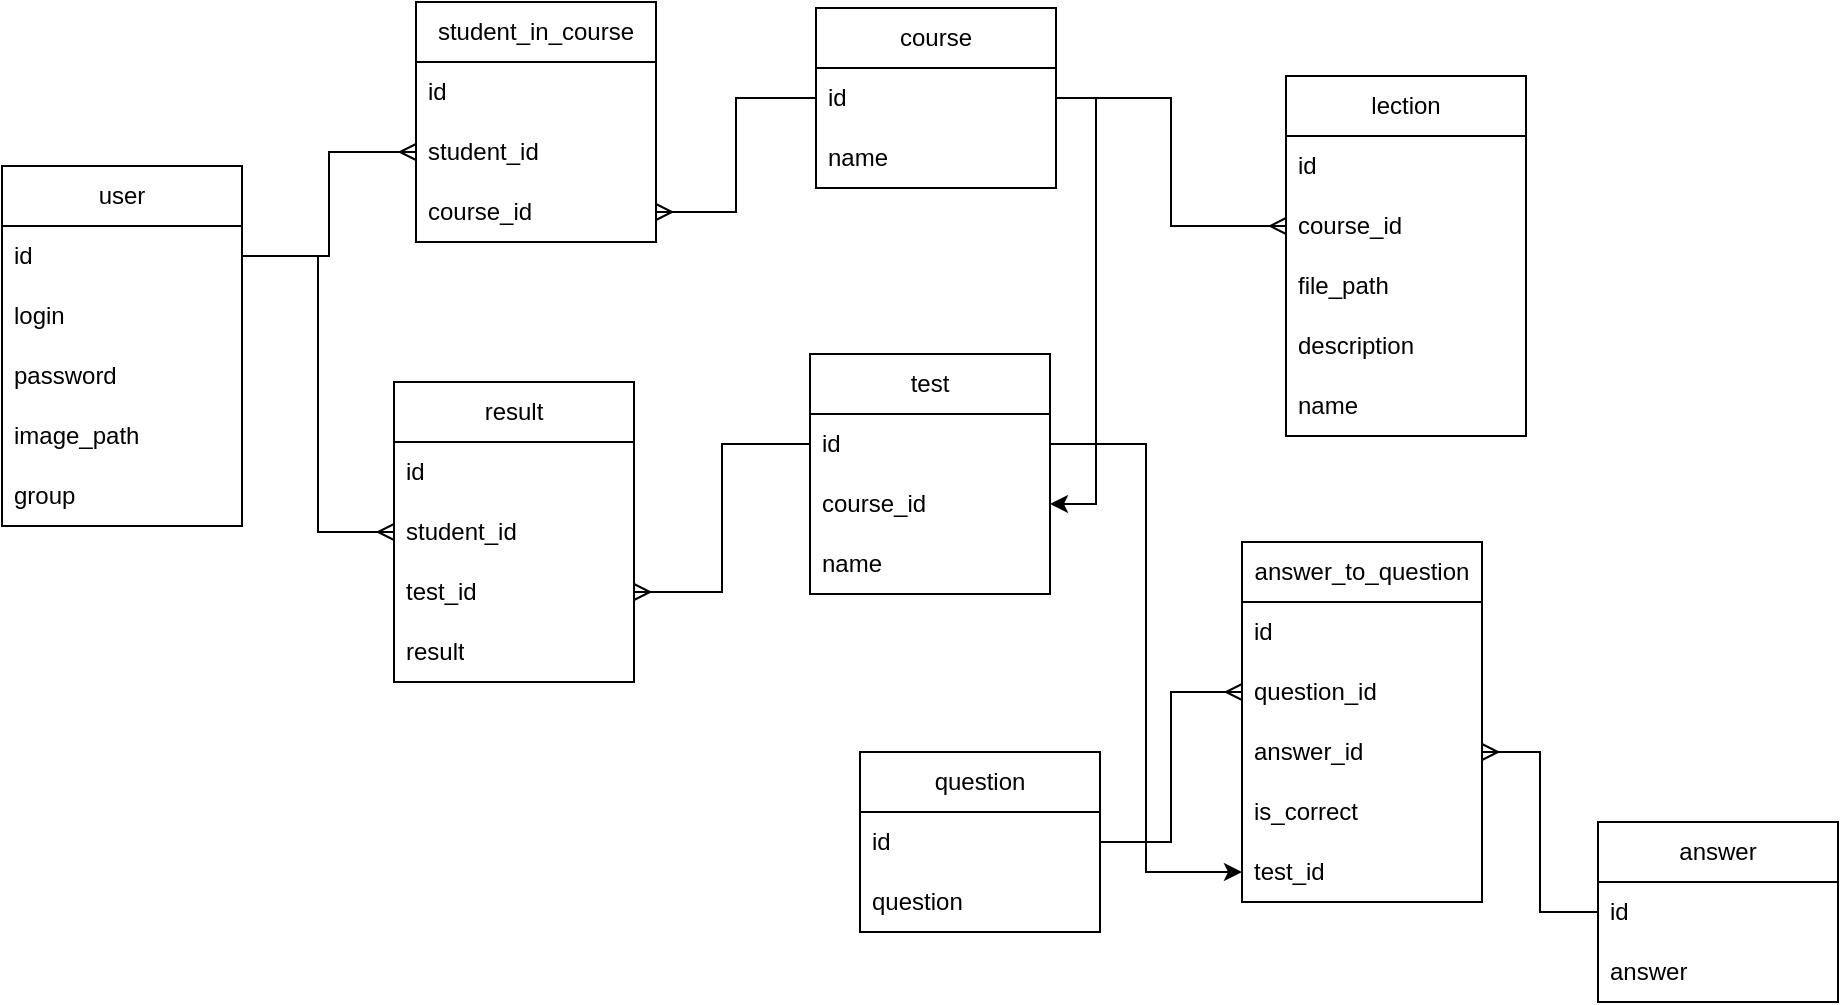 <mxfile version="24.4.8" type="github">
  <diagram name="Page-1" id="5Un4fdIXJoDYMkFlnWOC">
    <mxGraphModel dx="680" dy="177" grid="0" gridSize="10" guides="1" tooltips="1" connect="1" arrows="1" fold="1" page="0" pageScale="1" pageWidth="850" pageHeight="1100" math="0" shadow="0">
      <root>
        <mxCell id="0" />
        <mxCell id="1" parent="0" />
        <mxCell id="l16u2ttChjux-JlFhEDz-1" value="user" style="swimlane;fontStyle=0;childLayout=stackLayout;horizontal=1;startSize=30;horizontalStack=0;resizeParent=1;resizeParentMax=0;resizeLast=0;collapsible=1;marginBottom=0;whiteSpace=wrap;html=1;" parent="1" vertex="1">
          <mxGeometry x="38" y="1024" width="120" height="180" as="geometry" />
        </mxCell>
        <mxCell id="l16u2ttChjux-JlFhEDz-2" value="id" style="text;strokeColor=none;fillColor=none;align=left;verticalAlign=middle;spacingLeft=4;spacingRight=4;overflow=hidden;points=[[0,0.5],[1,0.5]];portConstraint=eastwest;rotatable=0;whiteSpace=wrap;html=1;" parent="l16u2ttChjux-JlFhEDz-1" vertex="1">
          <mxGeometry y="30" width="120" height="30" as="geometry" />
        </mxCell>
        <mxCell id="l16u2ttChjux-JlFhEDz-62" value="login" style="text;strokeColor=none;fillColor=none;align=left;verticalAlign=middle;spacingLeft=4;spacingRight=4;overflow=hidden;points=[[0,0.5],[1,0.5]];portConstraint=eastwest;rotatable=0;whiteSpace=wrap;html=1;" parent="l16u2ttChjux-JlFhEDz-1" vertex="1">
          <mxGeometry y="60" width="120" height="30" as="geometry" />
        </mxCell>
        <mxCell id="l16u2ttChjux-JlFhEDz-63" value="password" style="text;strokeColor=none;fillColor=none;align=left;verticalAlign=middle;spacingLeft=4;spacingRight=4;overflow=hidden;points=[[0,0.5],[1,0.5]];portConstraint=eastwest;rotatable=0;whiteSpace=wrap;html=1;" parent="l16u2ttChjux-JlFhEDz-1" vertex="1">
          <mxGeometry y="90" width="120" height="30" as="geometry" />
        </mxCell>
        <mxCell id="l16u2ttChjux-JlFhEDz-64" value="image_path" style="text;strokeColor=none;fillColor=none;align=left;verticalAlign=middle;spacingLeft=4;spacingRight=4;overflow=hidden;points=[[0,0.5],[1,0.5]];portConstraint=eastwest;rotatable=0;whiteSpace=wrap;html=1;" parent="l16u2ttChjux-JlFhEDz-1" vertex="1">
          <mxGeometry y="120" width="120" height="30" as="geometry" />
        </mxCell>
        <mxCell id="l16u2ttChjux-JlFhEDz-79" value="group" style="text;strokeColor=none;fillColor=none;align=left;verticalAlign=middle;spacingLeft=4;spacingRight=4;overflow=hidden;points=[[0,0.5],[1,0.5]];portConstraint=eastwest;rotatable=0;whiteSpace=wrap;html=1;" parent="l16u2ttChjux-JlFhEDz-1" vertex="1">
          <mxGeometry y="150" width="120" height="30" as="geometry" />
        </mxCell>
        <mxCell id="l16u2ttChjux-JlFhEDz-13" value="lection" style="swimlane;fontStyle=0;childLayout=stackLayout;horizontal=1;startSize=30;horizontalStack=0;resizeParent=1;resizeParentMax=0;resizeLast=0;collapsible=1;marginBottom=0;whiteSpace=wrap;html=1;" parent="1" vertex="1">
          <mxGeometry x="680" y="979" width="120" height="180" as="geometry" />
        </mxCell>
        <mxCell id="l16u2ttChjux-JlFhEDz-14" value="id" style="text;strokeColor=none;fillColor=none;align=left;verticalAlign=middle;spacingLeft=4;spacingRight=4;overflow=hidden;points=[[0,0.5],[1,0.5]];portConstraint=eastwest;rotatable=0;whiteSpace=wrap;html=1;" parent="l16u2ttChjux-JlFhEDz-13" vertex="1">
          <mxGeometry y="30" width="120" height="30" as="geometry" />
        </mxCell>
        <mxCell id="l16u2ttChjux-JlFhEDz-15" value="course_id" style="text;strokeColor=none;fillColor=none;align=left;verticalAlign=middle;spacingLeft=4;spacingRight=4;overflow=hidden;points=[[0,0.5],[1,0.5]];portConstraint=eastwest;rotatable=0;whiteSpace=wrap;html=1;" parent="l16u2ttChjux-JlFhEDz-13" vertex="1">
          <mxGeometry y="60" width="120" height="30" as="geometry" />
        </mxCell>
        <mxCell id="xuQ8823o_foo-h-SKaSZ-1" value="file_path" style="text;strokeColor=none;fillColor=none;align=left;verticalAlign=middle;spacingLeft=4;spacingRight=4;overflow=hidden;points=[[0,0.5],[1,0.5]];portConstraint=eastwest;rotatable=0;whiteSpace=wrap;html=1;" vertex="1" parent="l16u2ttChjux-JlFhEDz-13">
          <mxGeometry y="90" width="120" height="30" as="geometry" />
        </mxCell>
        <mxCell id="xuQ8823o_foo-h-SKaSZ-2" value="description" style="text;strokeColor=none;fillColor=none;align=left;verticalAlign=middle;spacingLeft=4;spacingRight=4;overflow=hidden;points=[[0,0.5],[1,0.5]];portConstraint=eastwest;rotatable=0;whiteSpace=wrap;html=1;" vertex="1" parent="l16u2ttChjux-JlFhEDz-13">
          <mxGeometry y="120" width="120" height="30" as="geometry" />
        </mxCell>
        <mxCell id="xuQ8823o_foo-h-SKaSZ-3" value="name" style="text;strokeColor=none;fillColor=none;align=left;verticalAlign=middle;spacingLeft=4;spacingRight=4;overflow=hidden;points=[[0,0.5],[1,0.5]];portConstraint=eastwest;rotatable=0;whiteSpace=wrap;html=1;" vertex="1" parent="l16u2ttChjux-JlFhEDz-13">
          <mxGeometry y="150" width="120" height="30" as="geometry" />
        </mxCell>
        <mxCell id="l16u2ttChjux-JlFhEDz-26" value="course" style="swimlane;fontStyle=0;childLayout=stackLayout;horizontal=1;startSize=30;horizontalStack=0;resizeParent=1;resizeParentMax=0;resizeLast=0;collapsible=1;marginBottom=0;whiteSpace=wrap;html=1;" parent="1" vertex="1">
          <mxGeometry x="445" y="945" width="120" height="90" as="geometry" />
        </mxCell>
        <mxCell id="l16u2ttChjux-JlFhEDz-27" value="id" style="text;strokeColor=none;fillColor=none;align=left;verticalAlign=middle;spacingLeft=4;spacingRight=4;overflow=hidden;points=[[0,0.5],[1,0.5]];portConstraint=eastwest;rotatable=0;whiteSpace=wrap;html=1;" parent="l16u2ttChjux-JlFhEDz-26" vertex="1">
          <mxGeometry y="30" width="120" height="30" as="geometry" />
        </mxCell>
        <mxCell id="l16u2ttChjux-JlFhEDz-28" value="name" style="text;strokeColor=none;fillColor=none;align=left;verticalAlign=middle;spacingLeft=4;spacingRight=4;overflow=hidden;points=[[0,0.5],[1,0.5]];portConstraint=eastwest;rotatable=0;whiteSpace=wrap;html=1;" parent="l16u2ttChjux-JlFhEDz-26" vertex="1">
          <mxGeometry y="60" width="120" height="30" as="geometry" />
        </mxCell>
        <mxCell id="l16u2ttChjux-JlFhEDz-31" value="student_in_course" style="swimlane;fontStyle=0;childLayout=stackLayout;horizontal=1;startSize=30;horizontalStack=0;resizeParent=1;resizeParentMax=0;resizeLast=0;collapsible=1;marginBottom=0;whiteSpace=wrap;html=1;" parent="1" vertex="1">
          <mxGeometry x="245" y="942" width="120" height="120" as="geometry" />
        </mxCell>
        <mxCell id="l16u2ttChjux-JlFhEDz-32" value="id" style="text;strokeColor=none;fillColor=none;align=left;verticalAlign=middle;spacingLeft=4;spacingRight=4;overflow=hidden;points=[[0,0.5],[1,0.5]];portConstraint=eastwest;rotatable=0;whiteSpace=wrap;html=1;" parent="l16u2ttChjux-JlFhEDz-31" vertex="1">
          <mxGeometry y="30" width="120" height="30" as="geometry" />
        </mxCell>
        <mxCell id="l16u2ttChjux-JlFhEDz-33" value="student_id" style="text;strokeColor=none;fillColor=none;align=left;verticalAlign=middle;spacingLeft=4;spacingRight=4;overflow=hidden;points=[[0,0.5],[1,0.5]];portConstraint=eastwest;rotatable=0;whiteSpace=wrap;html=1;" parent="l16u2ttChjux-JlFhEDz-31" vertex="1">
          <mxGeometry y="60" width="120" height="30" as="geometry" />
        </mxCell>
        <mxCell id="l16u2ttChjux-JlFhEDz-34" value="course_id" style="text;strokeColor=none;fillColor=none;align=left;verticalAlign=middle;spacingLeft=4;spacingRight=4;overflow=hidden;points=[[0,0.5],[1,0.5]];portConstraint=eastwest;rotatable=0;whiteSpace=wrap;html=1;" parent="l16u2ttChjux-JlFhEDz-31" vertex="1">
          <mxGeometry y="90" width="120" height="30" as="geometry" />
        </mxCell>
        <mxCell id="l16u2ttChjux-JlFhEDz-37" style="edgeStyle=orthogonalEdgeStyle;rounded=0;orthogonalLoop=1;jettySize=auto;html=1;endArrow=ERmany;endFill=0;" parent="1" source="l16u2ttChjux-JlFhEDz-2" target="l16u2ttChjux-JlFhEDz-33" edge="1">
          <mxGeometry relative="1" as="geometry" />
        </mxCell>
        <mxCell id="l16u2ttChjux-JlFhEDz-38" style="edgeStyle=orthogonalEdgeStyle;rounded=0;orthogonalLoop=1;jettySize=auto;html=1;endArrow=ERmany;endFill=0;" parent="1" source="l16u2ttChjux-JlFhEDz-27" target="l16u2ttChjux-JlFhEDz-34" edge="1">
          <mxGeometry relative="1" as="geometry" />
        </mxCell>
        <mxCell id="l16u2ttChjux-JlFhEDz-39" value="test" style="swimlane;fontStyle=0;childLayout=stackLayout;horizontal=1;startSize=30;horizontalStack=0;resizeParent=1;resizeParentMax=0;resizeLast=0;collapsible=1;marginBottom=0;whiteSpace=wrap;html=1;" parent="1" vertex="1">
          <mxGeometry x="442" y="1118" width="120" height="120" as="geometry">
            <mxRectangle x="440" y="800" width="70" height="30" as="alternateBounds" />
          </mxGeometry>
        </mxCell>
        <mxCell id="l16u2ttChjux-JlFhEDz-40" value="id" style="text;strokeColor=none;fillColor=none;align=left;verticalAlign=middle;spacingLeft=4;spacingRight=4;overflow=hidden;points=[[0,0.5],[1,0.5]];portConstraint=eastwest;rotatable=0;whiteSpace=wrap;html=1;" parent="l16u2ttChjux-JlFhEDz-39" vertex="1">
          <mxGeometry y="30" width="120" height="30" as="geometry" />
        </mxCell>
        <mxCell id="l16u2ttChjux-JlFhEDz-41" value="course_id" style="text;strokeColor=none;fillColor=none;align=left;verticalAlign=middle;spacingLeft=4;spacingRight=4;overflow=hidden;points=[[0,0.5],[1,0.5]];portConstraint=eastwest;rotatable=0;whiteSpace=wrap;html=1;" parent="l16u2ttChjux-JlFhEDz-39" vertex="1">
          <mxGeometry y="60" width="120" height="30" as="geometry" />
        </mxCell>
        <mxCell id="xuQ8823o_foo-h-SKaSZ-10" value="name" style="text;strokeColor=none;fillColor=none;align=left;verticalAlign=middle;spacingLeft=4;spacingRight=4;overflow=hidden;points=[[0,0.5],[1,0.5]];portConstraint=eastwest;rotatable=0;whiteSpace=wrap;html=1;" vertex="1" parent="l16u2ttChjux-JlFhEDz-39">
          <mxGeometry y="90" width="120" height="30" as="geometry" />
        </mxCell>
        <mxCell id="l16u2ttChjux-JlFhEDz-55" value="result" style="swimlane;fontStyle=0;childLayout=stackLayout;horizontal=1;startSize=30;horizontalStack=0;resizeParent=1;resizeParentMax=0;resizeLast=0;collapsible=1;marginBottom=0;whiteSpace=wrap;html=1;" parent="1" vertex="1">
          <mxGeometry x="234" y="1132" width="120" height="150" as="geometry" />
        </mxCell>
        <mxCell id="l16u2ttChjux-JlFhEDz-56" value="id" style="text;strokeColor=none;fillColor=none;align=left;verticalAlign=middle;spacingLeft=4;spacingRight=4;overflow=hidden;points=[[0,0.5],[1,0.5]];portConstraint=eastwest;rotatable=0;whiteSpace=wrap;html=1;" parent="l16u2ttChjux-JlFhEDz-55" vertex="1">
          <mxGeometry y="30" width="120" height="30" as="geometry" />
        </mxCell>
        <mxCell id="l16u2ttChjux-JlFhEDz-57" value="student_id" style="text;strokeColor=none;fillColor=none;align=left;verticalAlign=middle;spacingLeft=4;spacingRight=4;overflow=hidden;points=[[0,0.5],[1,0.5]];portConstraint=eastwest;rotatable=0;whiteSpace=wrap;html=1;" parent="l16u2ttChjux-JlFhEDz-55" vertex="1">
          <mxGeometry y="60" width="120" height="30" as="geometry" />
        </mxCell>
        <mxCell id="l16u2ttChjux-JlFhEDz-58" value="test_id" style="text;strokeColor=none;fillColor=none;align=left;verticalAlign=middle;spacingLeft=4;spacingRight=4;overflow=hidden;points=[[0,0.5],[1,0.5]];portConstraint=eastwest;rotatable=0;whiteSpace=wrap;html=1;" parent="l16u2ttChjux-JlFhEDz-55" vertex="1">
          <mxGeometry y="90" width="120" height="30" as="geometry" />
        </mxCell>
        <mxCell id="l16u2ttChjux-JlFhEDz-67" value="result" style="text;strokeColor=none;fillColor=none;align=left;verticalAlign=middle;spacingLeft=4;spacingRight=4;overflow=hidden;points=[[0,0.5],[1,0.5]];portConstraint=eastwest;rotatable=0;whiteSpace=wrap;html=1;" parent="l16u2ttChjux-JlFhEDz-55" vertex="1">
          <mxGeometry y="120" width="120" height="30" as="geometry" />
        </mxCell>
        <mxCell id="l16u2ttChjux-JlFhEDz-85" style="edgeStyle=orthogonalEdgeStyle;rounded=0;orthogonalLoop=1;jettySize=auto;html=1;endArrow=ERmany;endFill=0;" parent="1" source="l16u2ttChjux-JlFhEDz-40" target="l16u2ttChjux-JlFhEDz-58" edge="1">
          <mxGeometry relative="1" as="geometry" />
        </mxCell>
        <mxCell id="7bfMfujOolpd-MTGjhGS-2" value="question" style="swimlane;fontStyle=0;childLayout=stackLayout;horizontal=1;startSize=30;horizontalStack=0;resizeParent=1;resizeParentMax=0;resizeLast=0;collapsible=1;marginBottom=0;whiteSpace=wrap;html=1;" parent="1" vertex="1">
          <mxGeometry x="467" y="1317" width="120" height="90" as="geometry">
            <mxRectangle x="440" y="800" width="70" height="30" as="alternateBounds" />
          </mxGeometry>
        </mxCell>
        <mxCell id="7bfMfujOolpd-MTGjhGS-3" value="id" style="text;strokeColor=none;fillColor=none;align=left;verticalAlign=middle;spacingLeft=4;spacingRight=4;overflow=hidden;points=[[0,0.5],[1,0.5]];portConstraint=eastwest;rotatable=0;whiteSpace=wrap;html=1;" parent="7bfMfujOolpd-MTGjhGS-2" vertex="1">
          <mxGeometry y="30" width="120" height="30" as="geometry" />
        </mxCell>
        <mxCell id="7bfMfujOolpd-MTGjhGS-4" value="question" style="text;strokeColor=none;fillColor=none;align=left;verticalAlign=middle;spacingLeft=4;spacingRight=4;overflow=hidden;points=[[0,0.5],[1,0.5]];portConstraint=eastwest;rotatable=0;whiteSpace=wrap;html=1;" parent="7bfMfujOolpd-MTGjhGS-2" vertex="1">
          <mxGeometry y="60" width="120" height="30" as="geometry" />
        </mxCell>
        <mxCell id="7bfMfujOolpd-MTGjhGS-6" value="answer" style="swimlane;fontStyle=0;childLayout=stackLayout;horizontal=1;startSize=30;horizontalStack=0;resizeParent=1;resizeParentMax=0;resizeLast=0;collapsible=1;marginBottom=0;whiteSpace=wrap;html=1;" parent="1" vertex="1">
          <mxGeometry x="836" y="1352" width="120" height="90" as="geometry">
            <mxRectangle x="440" y="800" width="70" height="30" as="alternateBounds" />
          </mxGeometry>
        </mxCell>
        <mxCell id="7bfMfujOolpd-MTGjhGS-7" value="id" style="text;strokeColor=none;fillColor=none;align=left;verticalAlign=middle;spacingLeft=4;spacingRight=4;overflow=hidden;points=[[0,0.5],[1,0.5]];portConstraint=eastwest;rotatable=0;whiteSpace=wrap;html=1;" parent="7bfMfujOolpd-MTGjhGS-6" vertex="1">
          <mxGeometry y="30" width="120" height="30" as="geometry" />
        </mxCell>
        <mxCell id="7bfMfujOolpd-MTGjhGS-9" value="answer" style="text;strokeColor=none;fillColor=none;align=left;verticalAlign=middle;spacingLeft=4;spacingRight=4;overflow=hidden;points=[[0,0.5],[1,0.5]];portConstraint=eastwest;rotatable=0;whiteSpace=wrap;html=1;" parent="7bfMfujOolpd-MTGjhGS-6" vertex="1">
          <mxGeometry y="60" width="120" height="30" as="geometry" />
        </mxCell>
        <mxCell id="7bfMfujOolpd-MTGjhGS-10" value="answer_to_question" style="swimlane;fontStyle=0;childLayout=stackLayout;horizontal=1;startSize=30;horizontalStack=0;resizeParent=1;resizeParentMax=0;resizeLast=0;collapsible=1;marginBottom=0;whiteSpace=wrap;html=1;" parent="1" vertex="1">
          <mxGeometry x="658" y="1212" width="120" height="180" as="geometry">
            <mxRectangle x="440" y="800" width="70" height="30" as="alternateBounds" />
          </mxGeometry>
        </mxCell>
        <mxCell id="7bfMfujOolpd-MTGjhGS-11" value="id" style="text;strokeColor=none;fillColor=none;align=left;verticalAlign=middle;spacingLeft=4;spacingRight=4;overflow=hidden;points=[[0,0.5],[1,0.5]];portConstraint=eastwest;rotatable=0;whiteSpace=wrap;html=1;" parent="7bfMfujOolpd-MTGjhGS-10" vertex="1">
          <mxGeometry y="30" width="120" height="30" as="geometry" />
        </mxCell>
        <mxCell id="7bfMfujOolpd-MTGjhGS-12" value="question_id" style="text;strokeColor=none;fillColor=none;align=left;verticalAlign=middle;spacingLeft=4;spacingRight=4;overflow=hidden;points=[[0,0.5],[1,0.5]];portConstraint=eastwest;rotatable=0;whiteSpace=wrap;html=1;" parent="7bfMfujOolpd-MTGjhGS-10" vertex="1">
          <mxGeometry y="60" width="120" height="30" as="geometry" />
        </mxCell>
        <mxCell id="7bfMfujOolpd-MTGjhGS-13" value="answer_id" style="text;strokeColor=none;fillColor=none;align=left;verticalAlign=middle;spacingLeft=4;spacingRight=4;overflow=hidden;points=[[0,0.5],[1,0.5]];portConstraint=eastwest;rotatable=0;whiteSpace=wrap;html=1;" parent="7bfMfujOolpd-MTGjhGS-10" vertex="1">
          <mxGeometry y="90" width="120" height="30" as="geometry" />
        </mxCell>
        <mxCell id="7bfMfujOolpd-MTGjhGS-17" value="is_correct" style="text;strokeColor=none;fillColor=none;align=left;verticalAlign=middle;spacingLeft=4;spacingRight=4;overflow=hidden;points=[[0,0.5],[1,0.5]];portConstraint=eastwest;rotatable=0;whiteSpace=wrap;html=1;" parent="7bfMfujOolpd-MTGjhGS-10" vertex="1">
          <mxGeometry y="120" width="120" height="30" as="geometry" />
        </mxCell>
        <mxCell id="xuQ8823o_foo-h-SKaSZ-7" value="test_id" style="text;strokeColor=none;fillColor=none;align=left;verticalAlign=middle;spacingLeft=4;spacingRight=4;overflow=hidden;points=[[0,0.5],[1,0.5]];portConstraint=eastwest;rotatable=0;whiteSpace=wrap;html=1;" vertex="1" parent="7bfMfujOolpd-MTGjhGS-10">
          <mxGeometry y="150" width="120" height="30" as="geometry" />
        </mxCell>
        <mxCell id="7bfMfujOolpd-MTGjhGS-15" style="edgeStyle=orthogonalEdgeStyle;rounded=0;orthogonalLoop=1;jettySize=auto;html=1;endArrow=ERmany;endFill=0;" parent="1" source="7bfMfujOolpd-MTGjhGS-7" target="7bfMfujOolpd-MTGjhGS-13" edge="1">
          <mxGeometry relative="1" as="geometry" />
        </mxCell>
        <mxCell id="7bfMfujOolpd-MTGjhGS-29" style="edgeStyle=orthogonalEdgeStyle;rounded=0;orthogonalLoop=1;jettySize=auto;html=1;exitX=1;exitY=0.5;exitDx=0;exitDy=0;entryX=0;entryY=0.5;entryDx=0;entryDy=0;endArrow=ERmany;endFill=0;" parent="1" source="l16u2ttChjux-JlFhEDz-2" target="l16u2ttChjux-JlFhEDz-57" edge="1">
          <mxGeometry relative="1" as="geometry" />
        </mxCell>
        <mxCell id="7bfMfujOolpd-MTGjhGS-30" style="edgeStyle=orthogonalEdgeStyle;rounded=0;orthogonalLoop=1;jettySize=auto;html=1;entryX=0;entryY=0.5;entryDx=0;entryDy=0;endArrow=ERmany;endFill=0;" parent="1" source="l16u2ttChjux-JlFhEDz-27" target="l16u2ttChjux-JlFhEDz-15" edge="1">
          <mxGeometry relative="1" as="geometry" />
        </mxCell>
        <mxCell id="xuQ8823o_foo-h-SKaSZ-4" style="edgeStyle=orthogonalEdgeStyle;rounded=0;orthogonalLoop=1;jettySize=auto;html=1;exitX=1;exitY=0.5;exitDx=0;exitDy=0;entryX=0;entryY=0.5;entryDx=0;entryDy=0;endArrow=ERmany;endFill=0;" edge="1" parent="1" source="7bfMfujOolpd-MTGjhGS-3" target="7bfMfujOolpd-MTGjhGS-12">
          <mxGeometry relative="1" as="geometry" />
        </mxCell>
        <mxCell id="xuQ8823o_foo-h-SKaSZ-5" style="edgeStyle=orthogonalEdgeStyle;rounded=0;orthogonalLoop=1;jettySize=auto;html=1;exitX=1;exitY=0.5;exitDx=0;exitDy=0;entryX=1;entryY=0.5;entryDx=0;entryDy=0;" edge="1" parent="1" source="l16u2ttChjux-JlFhEDz-27" target="l16u2ttChjux-JlFhEDz-41">
          <mxGeometry relative="1" as="geometry" />
        </mxCell>
        <mxCell id="xuQ8823o_foo-h-SKaSZ-9" style="edgeStyle=orthogonalEdgeStyle;rounded=0;orthogonalLoop=1;jettySize=auto;html=1;exitX=1;exitY=0.5;exitDx=0;exitDy=0;entryX=0;entryY=0.5;entryDx=0;entryDy=0;" edge="1" parent="1" source="l16u2ttChjux-JlFhEDz-40" target="xuQ8823o_foo-h-SKaSZ-7">
          <mxGeometry relative="1" as="geometry" />
        </mxCell>
      </root>
    </mxGraphModel>
  </diagram>
</mxfile>
